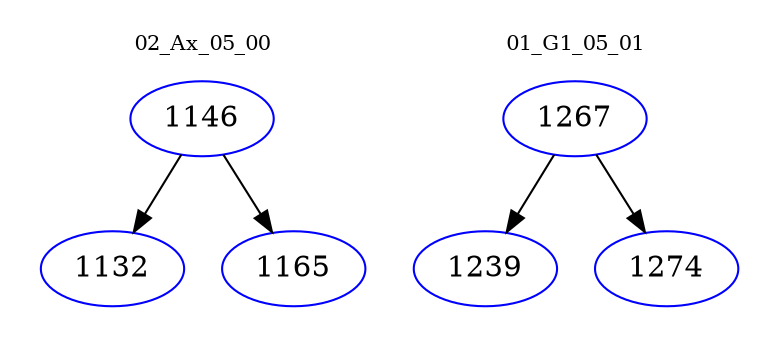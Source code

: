 digraph{
subgraph cluster_0 {
color = white
label = "02_Ax_05_00";
fontsize=10;
T0_1146 [label="1146", color="blue"]
T0_1146 -> T0_1132 [color="black"]
T0_1132 [label="1132", color="blue"]
T0_1146 -> T0_1165 [color="black"]
T0_1165 [label="1165", color="blue"]
}
subgraph cluster_1 {
color = white
label = "01_G1_05_01";
fontsize=10;
T1_1267 [label="1267", color="blue"]
T1_1267 -> T1_1239 [color="black"]
T1_1239 [label="1239", color="blue"]
T1_1267 -> T1_1274 [color="black"]
T1_1274 [label="1274", color="blue"]
}
}
